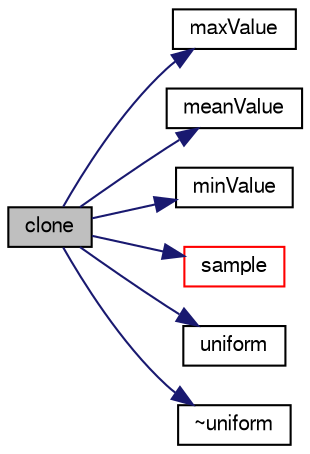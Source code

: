 digraph "clone"
{
  bgcolor="transparent";
  edge [fontname="FreeSans",fontsize="10",labelfontname="FreeSans",labelfontsize="10"];
  node [fontname="FreeSans",fontsize="10",shape=record];
  rankdir="LR";
  Node10 [label="clone",height=0.2,width=0.4,color="black", fillcolor="grey75", style="filled", fontcolor="black"];
  Node10 -> Node11 [color="midnightblue",fontsize="10",style="solid",fontname="FreeSans"];
  Node11 [label="maxValue",height=0.2,width=0.4,color="black",URL="$a23666.html#a6fe5ffd01d2a36f96228dc68682431bf",tooltip="Return the maximum value. "];
  Node10 -> Node12 [color="midnightblue",fontsize="10",style="solid",fontname="FreeSans"];
  Node12 [label="meanValue",height=0.2,width=0.4,color="black",URL="$a23666.html#a0272fc28e271b84940ee851c385650ea",tooltip="Return the mean value. "];
  Node10 -> Node13 [color="midnightblue",fontsize="10",style="solid",fontname="FreeSans"];
  Node13 [label="minValue",height=0.2,width=0.4,color="black",URL="$a23666.html#af648e1dd81dcfda4924705b96bcaf264",tooltip="Return the minimum value. "];
  Node10 -> Node14 [color="midnightblue",fontsize="10",style="solid",fontname="FreeSans"];
  Node14 [label="sample",height=0.2,width=0.4,color="red",URL="$a23666.html#a523eae27d84403d08bdca843c0679d8a",tooltip="Sample the distributionModel. "];
  Node10 -> Node16 [color="midnightblue",fontsize="10",style="solid",fontname="FreeSans"];
  Node16 [label="uniform",height=0.2,width=0.4,color="black",URL="$a23666.html#aac87eea4a3528ba91ee51c00cbf7bfe4",tooltip="Construct from components. "];
  Node10 -> Node17 [color="midnightblue",fontsize="10",style="solid",fontname="FreeSans"];
  Node17 [label="~uniform",height=0.2,width=0.4,color="black",URL="$a23666.html#acc576355220747307ccd5b343af2e7d4",tooltip="Destructor. "];
}
